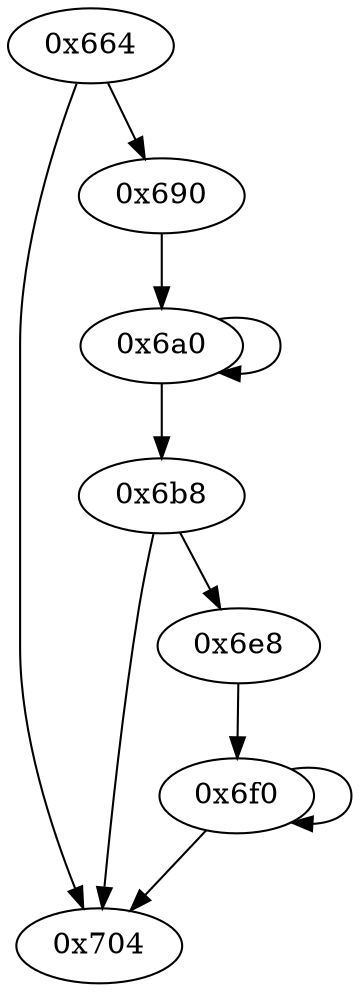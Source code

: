 digraph "" {
	"0x664"	 [opcode="[u'push', u'add', u'sub', u'mov', u'ldr', u'mov', u'cmp', u'ldr', u'ldr', u'str', u'b']"];
	"0x704"	 [opcode="[u'ldr', u'ldr', u'ldr', u'ldr', u'sub', u'mov', u'sub', u'pop']"];
	"0x664" -> "0x704";
	"0x690"	 [opcode="[u'sub', u'add', u'mov', u'add']"];
	"0x664" -> "0x690";
	"0x6a0"	 [opcode="[u'ldr', u'ldrb', u'str', u'add', u'cmp', u'b']"];
	"0x690" -> "0x6a0";
	"0x6e8"	 [opcode="[u'ldr', u'add']"];
	"0x6f0"	 [opcode="[u'ldr', u'mov', u'bl', u'sub', u'b']"];
	"0x6e8" -> "0x6f0";
	"0x6f0" -> "0x704";
	"0x6f0" -> "0x6f0";
	"0x6a0" -> "0x6a0";
	"0x6b8"	 [opcode="[u'sub', u'add', u'mov', u'mov', u'mov', u'mov', u'bl', u'ldr', u'add', u'bl', u'cmp', u'b']"];
	"0x6a0" -> "0x6b8";
	"0x6b8" -> "0x704";
	"0x6b8" -> "0x6e8";
}
